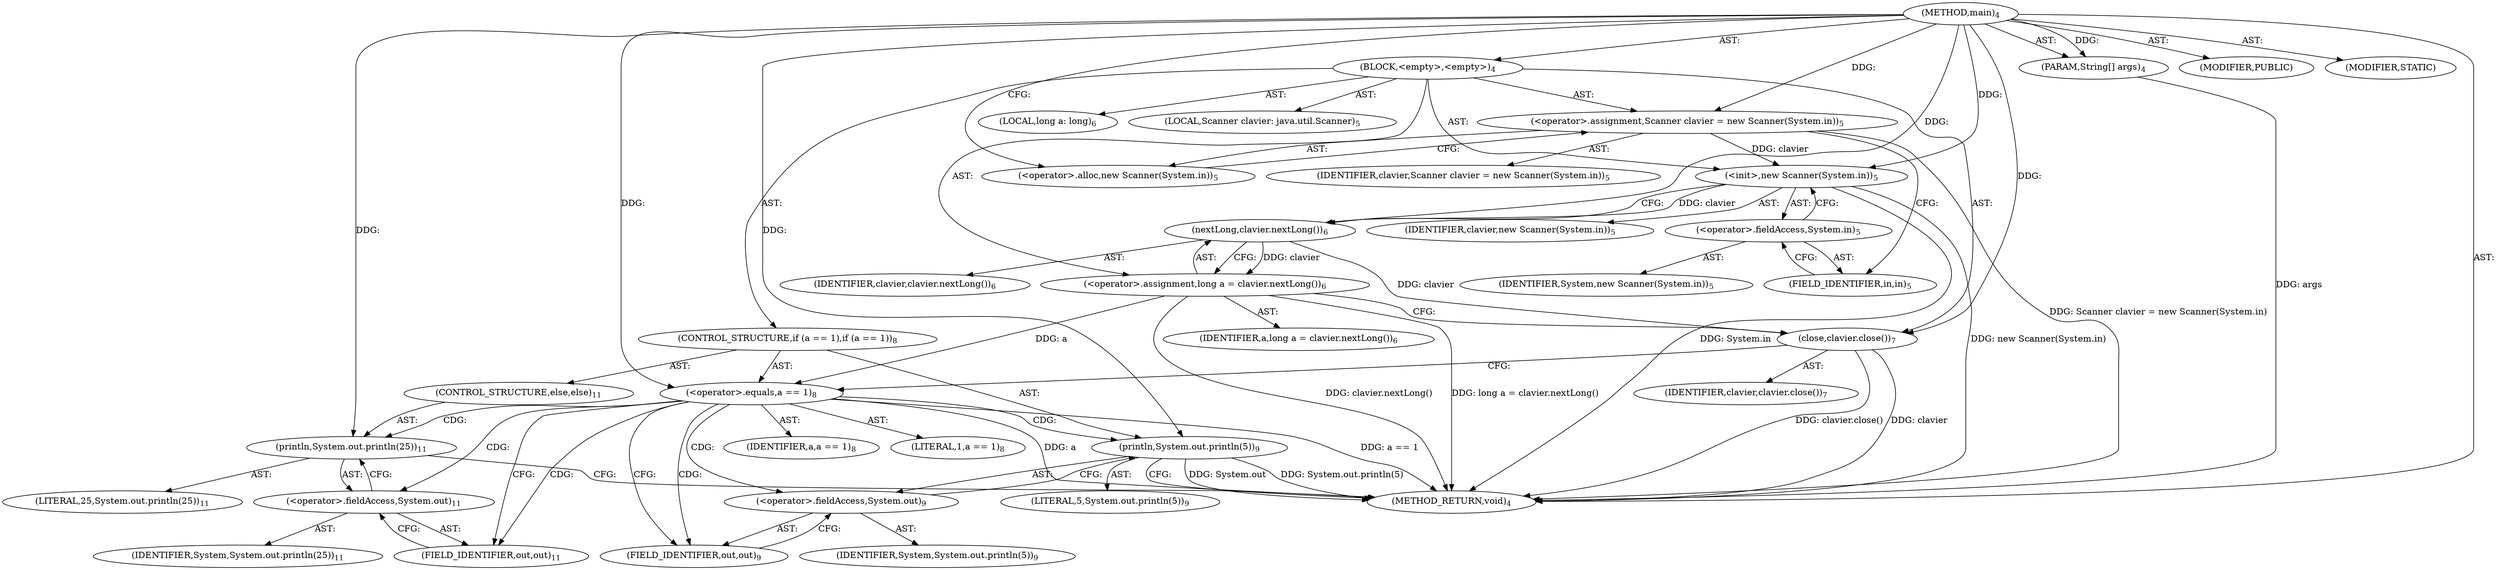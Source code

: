 digraph "main" {  
"19" [label = <(METHOD,main)<SUB>4</SUB>> ]
"20" [label = <(PARAM,String[] args)<SUB>4</SUB>> ]
"21" [label = <(BLOCK,&lt;empty&gt;,&lt;empty&gt;)<SUB>4</SUB>> ]
"4" [label = <(LOCAL,Scanner clavier: java.util.Scanner)<SUB>5</SUB>> ]
"22" [label = <(&lt;operator&gt;.assignment,Scanner clavier = new Scanner(System.in))<SUB>5</SUB>> ]
"23" [label = <(IDENTIFIER,clavier,Scanner clavier = new Scanner(System.in))<SUB>5</SUB>> ]
"24" [label = <(&lt;operator&gt;.alloc,new Scanner(System.in))<SUB>5</SUB>> ]
"25" [label = <(&lt;init&gt;,new Scanner(System.in))<SUB>5</SUB>> ]
"3" [label = <(IDENTIFIER,clavier,new Scanner(System.in))<SUB>5</SUB>> ]
"26" [label = <(&lt;operator&gt;.fieldAccess,System.in)<SUB>5</SUB>> ]
"27" [label = <(IDENTIFIER,System,new Scanner(System.in))<SUB>5</SUB>> ]
"28" [label = <(FIELD_IDENTIFIER,in,in)<SUB>5</SUB>> ]
"29" [label = <(LOCAL,long a: long)<SUB>6</SUB>> ]
"30" [label = <(&lt;operator&gt;.assignment,long a = clavier.nextLong())<SUB>6</SUB>> ]
"31" [label = <(IDENTIFIER,a,long a = clavier.nextLong())<SUB>6</SUB>> ]
"32" [label = <(nextLong,clavier.nextLong())<SUB>6</SUB>> ]
"33" [label = <(IDENTIFIER,clavier,clavier.nextLong())<SUB>6</SUB>> ]
"34" [label = <(close,clavier.close())<SUB>7</SUB>> ]
"35" [label = <(IDENTIFIER,clavier,clavier.close())<SUB>7</SUB>> ]
"36" [label = <(CONTROL_STRUCTURE,if (a == 1),if (a == 1))<SUB>8</SUB>> ]
"37" [label = <(&lt;operator&gt;.equals,a == 1)<SUB>8</SUB>> ]
"38" [label = <(IDENTIFIER,a,a == 1)<SUB>8</SUB>> ]
"39" [label = <(LITERAL,1,a == 1)<SUB>8</SUB>> ]
"40" [label = <(println,System.out.println(5))<SUB>9</SUB>> ]
"41" [label = <(&lt;operator&gt;.fieldAccess,System.out)<SUB>9</SUB>> ]
"42" [label = <(IDENTIFIER,System,System.out.println(5))<SUB>9</SUB>> ]
"43" [label = <(FIELD_IDENTIFIER,out,out)<SUB>9</SUB>> ]
"44" [label = <(LITERAL,5,System.out.println(5))<SUB>9</SUB>> ]
"45" [label = <(CONTROL_STRUCTURE,else,else)<SUB>11</SUB>> ]
"46" [label = <(println,System.out.println(25))<SUB>11</SUB>> ]
"47" [label = <(&lt;operator&gt;.fieldAccess,System.out)<SUB>11</SUB>> ]
"48" [label = <(IDENTIFIER,System,System.out.println(25))<SUB>11</SUB>> ]
"49" [label = <(FIELD_IDENTIFIER,out,out)<SUB>11</SUB>> ]
"50" [label = <(LITERAL,25,System.out.println(25))<SUB>11</SUB>> ]
"51" [label = <(MODIFIER,PUBLIC)> ]
"52" [label = <(MODIFIER,STATIC)> ]
"53" [label = <(METHOD_RETURN,void)<SUB>4</SUB>> ]
  "19" -> "20"  [ label = "AST: "] 
  "19" -> "21"  [ label = "AST: "] 
  "19" -> "51"  [ label = "AST: "] 
  "19" -> "52"  [ label = "AST: "] 
  "19" -> "53"  [ label = "AST: "] 
  "21" -> "4"  [ label = "AST: "] 
  "21" -> "22"  [ label = "AST: "] 
  "21" -> "25"  [ label = "AST: "] 
  "21" -> "29"  [ label = "AST: "] 
  "21" -> "30"  [ label = "AST: "] 
  "21" -> "34"  [ label = "AST: "] 
  "21" -> "36"  [ label = "AST: "] 
  "22" -> "23"  [ label = "AST: "] 
  "22" -> "24"  [ label = "AST: "] 
  "25" -> "3"  [ label = "AST: "] 
  "25" -> "26"  [ label = "AST: "] 
  "26" -> "27"  [ label = "AST: "] 
  "26" -> "28"  [ label = "AST: "] 
  "30" -> "31"  [ label = "AST: "] 
  "30" -> "32"  [ label = "AST: "] 
  "32" -> "33"  [ label = "AST: "] 
  "34" -> "35"  [ label = "AST: "] 
  "36" -> "37"  [ label = "AST: "] 
  "36" -> "40"  [ label = "AST: "] 
  "36" -> "45"  [ label = "AST: "] 
  "37" -> "38"  [ label = "AST: "] 
  "37" -> "39"  [ label = "AST: "] 
  "40" -> "41"  [ label = "AST: "] 
  "40" -> "44"  [ label = "AST: "] 
  "41" -> "42"  [ label = "AST: "] 
  "41" -> "43"  [ label = "AST: "] 
  "45" -> "46"  [ label = "AST: "] 
  "46" -> "47"  [ label = "AST: "] 
  "46" -> "50"  [ label = "AST: "] 
  "47" -> "48"  [ label = "AST: "] 
  "47" -> "49"  [ label = "AST: "] 
  "22" -> "28"  [ label = "CFG: "] 
  "25" -> "32"  [ label = "CFG: "] 
  "30" -> "34"  [ label = "CFG: "] 
  "34" -> "37"  [ label = "CFG: "] 
  "24" -> "22"  [ label = "CFG: "] 
  "26" -> "25"  [ label = "CFG: "] 
  "32" -> "30"  [ label = "CFG: "] 
  "37" -> "43"  [ label = "CFG: "] 
  "37" -> "49"  [ label = "CFG: "] 
  "40" -> "53"  [ label = "CFG: "] 
  "28" -> "26"  [ label = "CFG: "] 
  "41" -> "40"  [ label = "CFG: "] 
  "46" -> "53"  [ label = "CFG: "] 
  "43" -> "41"  [ label = "CFG: "] 
  "47" -> "46"  [ label = "CFG: "] 
  "49" -> "47"  [ label = "CFG: "] 
  "19" -> "24"  [ label = "CFG: "] 
  "20" -> "53"  [ label = "DDG: args"] 
  "22" -> "53"  [ label = "DDG: Scanner clavier = new Scanner(System.in)"] 
  "25" -> "53"  [ label = "DDG: System.in"] 
  "25" -> "53"  [ label = "DDG: new Scanner(System.in)"] 
  "30" -> "53"  [ label = "DDG: clavier.nextLong()"] 
  "30" -> "53"  [ label = "DDG: long a = clavier.nextLong()"] 
  "34" -> "53"  [ label = "DDG: clavier"] 
  "34" -> "53"  [ label = "DDG: clavier.close()"] 
  "37" -> "53"  [ label = "DDG: a"] 
  "37" -> "53"  [ label = "DDG: a == 1"] 
  "40" -> "53"  [ label = "DDG: System.out"] 
  "40" -> "53"  [ label = "DDG: System.out.println(5)"] 
  "19" -> "20"  [ label = "DDG: "] 
  "19" -> "22"  [ label = "DDG: "] 
  "32" -> "30"  [ label = "DDG: clavier"] 
  "22" -> "25"  [ label = "DDG: clavier"] 
  "19" -> "25"  [ label = "DDG: "] 
  "32" -> "34"  [ label = "DDG: clavier"] 
  "19" -> "34"  [ label = "DDG: "] 
  "25" -> "32"  [ label = "DDG: clavier"] 
  "19" -> "32"  [ label = "DDG: "] 
  "30" -> "37"  [ label = "DDG: a"] 
  "19" -> "37"  [ label = "DDG: "] 
  "19" -> "40"  [ label = "DDG: "] 
  "19" -> "46"  [ label = "DDG: "] 
  "37" -> "40"  [ label = "CDG: "] 
  "37" -> "47"  [ label = "CDG: "] 
  "37" -> "49"  [ label = "CDG: "] 
  "37" -> "41"  [ label = "CDG: "] 
  "37" -> "46"  [ label = "CDG: "] 
  "37" -> "43"  [ label = "CDG: "] 
}
